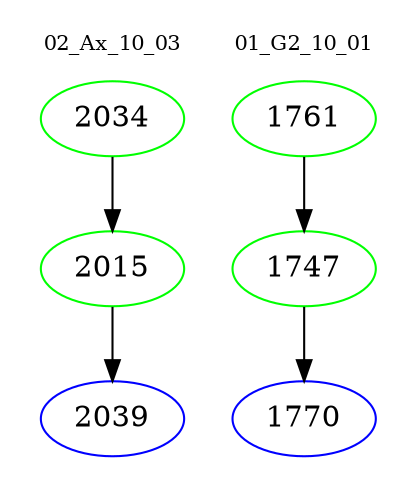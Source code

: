 digraph{
subgraph cluster_0 {
color = white
label = "02_Ax_10_03";
fontsize=10;
T0_2034 [label="2034", color="green"]
T0_2034 -> T0_2015 [color="black"]
T0_2015 [label="2015", color="green"]
T0_2015 -> T0_2039 [color="black"]
T0_2039 [label="2039", color="blue"]
}
subgraph cluster_1 {
color = white
label = "01_G2_10_01";
fontsize=10;
T1_1761 [label="1761", color="green"]
T1_1761 -> T1_1747 [color="black"]
T1_1747 [label="1747", color="green"]
T1_1747 -> T1_1770 [color="black"]
T1_1770 [label="1770", color="blue"]
}
}
